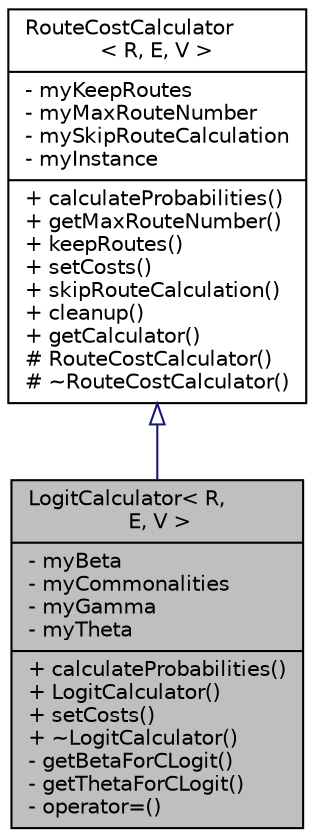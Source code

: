 digraph "LogitCalculator&lt; R, E, V &gt;"
{
  edge [fontname="Helvetica",fontsize="10",labelfontname="Helvetica",labelfontsize="10"];
  node [fontname="Helvetica",fontsize="10",shape=record];
  Node0 [label="{LogitCalculator\< R,\l E, V \>\n|- myBeta\l- myCommonalities\l- myGamma\l- myTheta\l|+ calculateProbabilities()\l+ LogitCalculator()\l+ setCosts()\l+ ~LogitCalculator()\l- getBetaForCLogit()\l- getThetaForCLogit()\l- operator=()\l}",height=0.2,width=0.4,color="black", fillcolor="grey75", style="filled", fontcolor="black"];
  Node1 -> Node0 [dir="back",color="midnightblue",fontsize="10",style="solid",arrowtail="onormal",fontname="Helvetica"];
  Node1 [label="{RouteCostCalculator\l\< R, E, V \>\n|- myKeepRoutes\l- myMaxRouteNumber\l- mySkipRouteCalculation\l- myInstance\l|+ calculateProbabilities()\l+ getMaxRouteNumber()\l+ keepRoutes()\l+ setCosts()\l+ skipRouteCalculation()\l+ cleanup()\l+ getCalculator()\l# RouteCostCalculator()\l# ~RouteCostCalculator()\l}",height=0.2,width=0.4,color="black", fillcolor="white", style="filled",URL="$d2/df7/class_route_cost_calculator.html",tooltip="Abstract base class providing static factory method. "];
}
